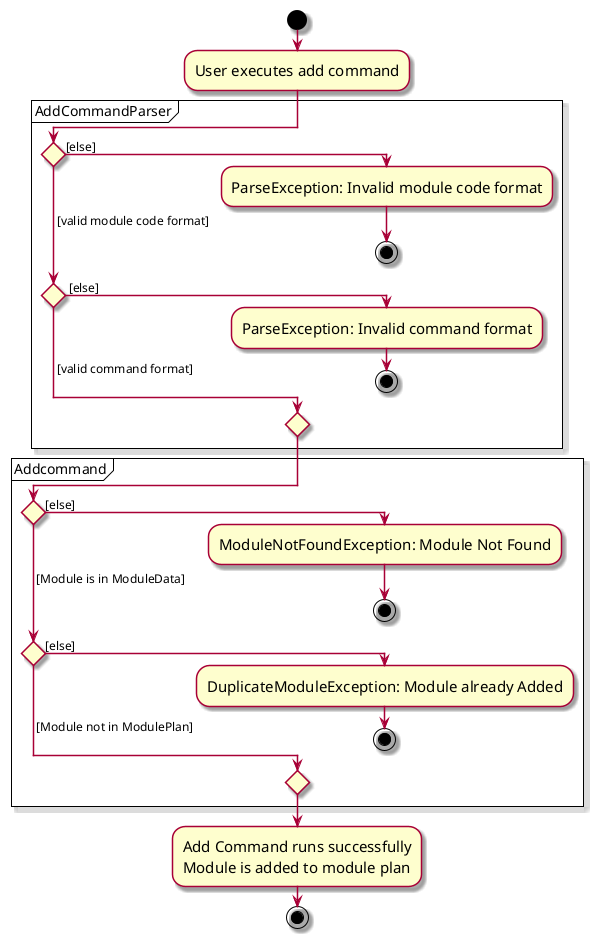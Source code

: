 @startuml
skin rose
skinparam ActivityFontSize 15
skinparam ArrowFontSize 12
!pragma useVerticalIf on
start
:User executes add command;

'Since the beta syntax does not support placing the condition outside the
'diamond we place it as the true branch instead.



 partition AddCommandParser{
    if () then ([else])
        :ParseException: Invalid module code format;
           stop

    ( [valid module code format]) elseif () then ( [else])
        :ParseException: Invalid command format;
        stop
    else ( [valid command format])

    endif
    }

partition Addcommand {

if () then ([else])
    :ModuleNotFoundException: Module Not Found;
    stop
( [Module is in ModuleData]) elseif() then([else])
    :DuplicateModuleException: Module already Added;
    stop
    
else ( [Module not in ModulePlan] )
endif
}

:Add Command runs successfully
Module is added to module plan;
stop



@enduml
